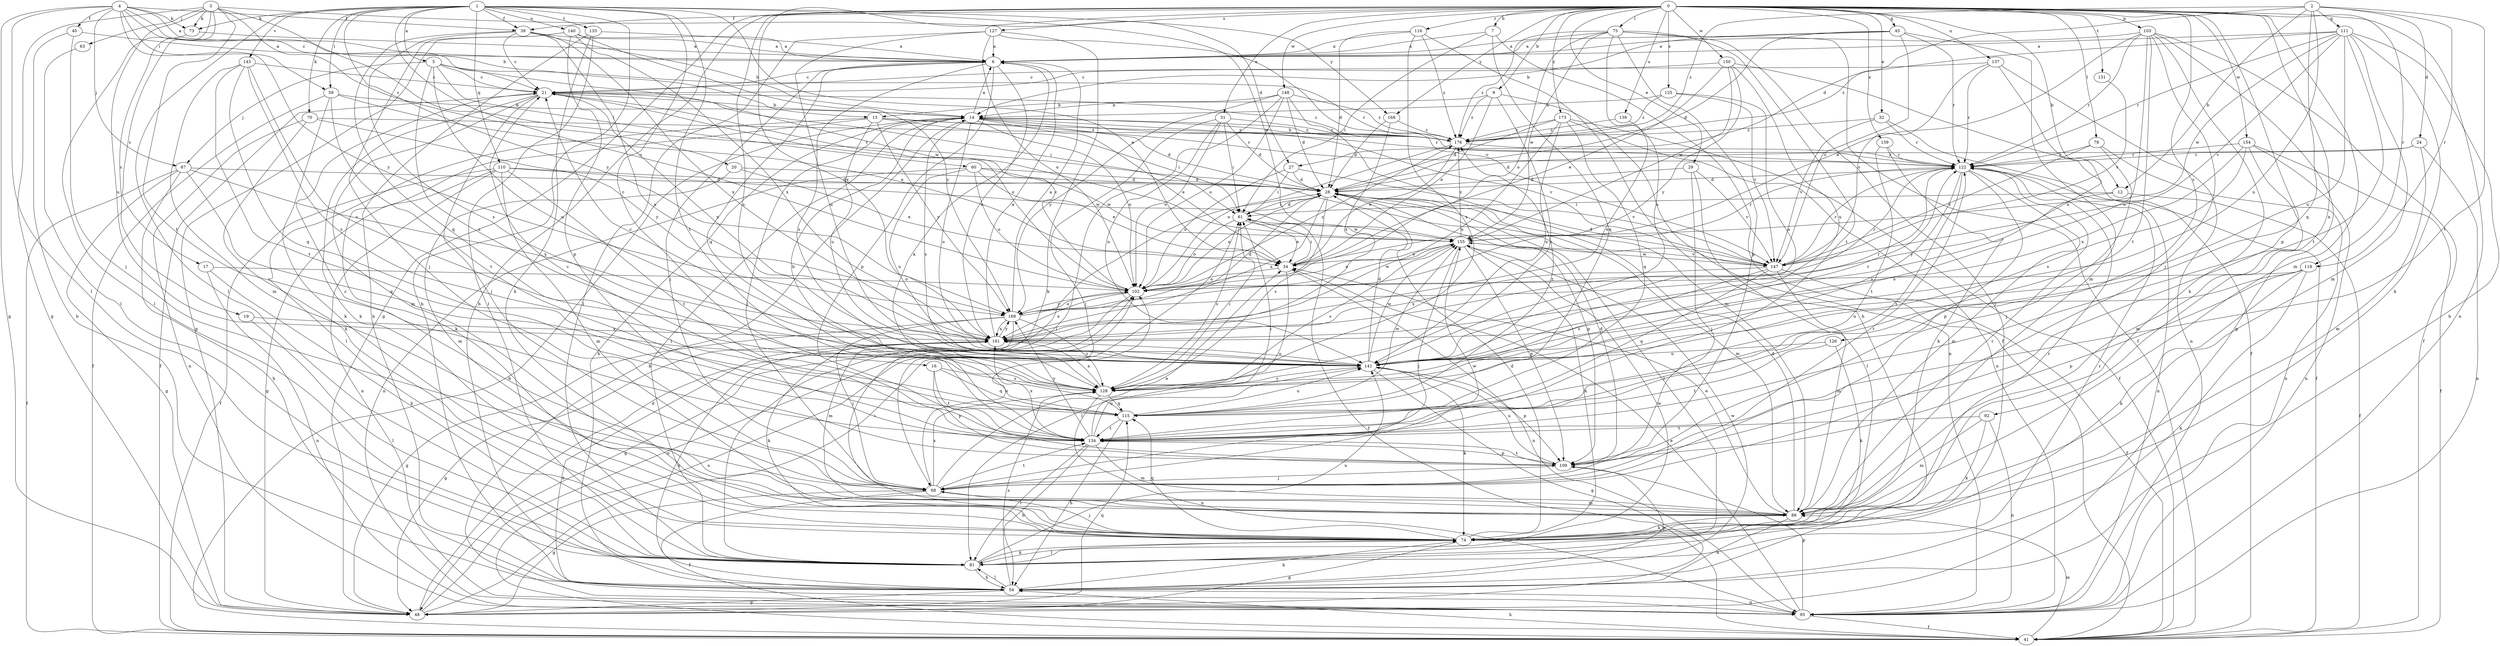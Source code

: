strict digraph  {
0;
1;
2;
3;
4;
5;
6;
7;
9;
12;
13;
14;
16;
17;
19;
20;
21;
24;
27;
28;
29;
31;
32;
34;
39;
40;
41;
45;
48;
54;
59;
60;
61;
63;
67;
68;
70;
73;
74;
75;
78;
81;
88;
92;
95;
102;
103;
109;
110;
111;
115;
116;
118;
122;
125;
126;
127;
128;
131;
133;
134;
137;
139;
140;
141;
143;
147;
148;
150;
154;
155;
159;
161;
168;
169;
173;
176;
0 -> 7  [label=b];
0 -> 9  [label=b];
0 -> 12  [label=b];
0 -> 29  [label=e];
0 -> 31  [label=e];
0 -> 32  [label=e];
0 -> 39  [label=f];
0 -> 45  [label=g];
0 -> 48  [label=g];
0 -> 54  [label=h];
0 -> 75  [label=l];
0 -> 78  [label=l];
0 -> 88  [label=m];
0 -> 92  [label=n];
0 -> 95  [label=n];
0 -> 103  [label=p];
0 -> 109  [label=p];
0 -> 116  [label=r];
0 -> 118  [label=r];
0 -> 125  [label=s];
0 -> 126  [label=s];
0 -> 127  [label=s];
0 -> 128  [label=s];
0 -> 131  [label=t];
0 -> 137  [label=u];
0 -> 139  [label=u];
0 -> 148  [label=w];
0 -> 150  [label=w];
0 -> 154  [label=w];
0 -> 159  [label=x];
0 -> 161  [label=x];
0 -> 168  [label=y];
0 -> 173  [label=z];
1 -> 5  [label=a];
1 -> 16  [label=c];
1 -> 34  [label=e];
1 -> 39  [label=f];
1 -> 54  [label=h];
1 -> 59  [label=i];
1 -> 70  [label=k];
1 -> 73  [label=k];
1 -> 81  [label=l];
1 -> 102  [label=o];
1 -> 110  [label=q];
1 -> 133  [label=t];
1 -> 134  [label=t];
1 -> 140  [label=u];
1 -> 143  [label=v];
1 -> 155  [label=w];
1 -> 168  [label=y];
1 -> 169  [label=y];
2 -> 12  [label=b];
2 -> 24  [label=d];
2 -> 27  [label=d];
2 -> 111  [label=q];
2 -> 115  [label=q];
2 -> 118  [label=r];
2 -> 134  [label=t];
2 -> 141  [label=u];
2 -> 176  [label=z];
3 -> 17  [label=c];
3 -> 19  [label=c];
3 -> 20  [label=c];
3 -> 27  [label=d];
3 -> 48  [label=g];
3 -> 63  [label=j];
3 -> 73  [label=k];
3 -> 134  [label=t];
3 -> 141  [label=u];
3 -> 147  [label=v];
4 -> 6  [label=a];
4 -> 13  [label=b];
4 -> 21  [label=c];
4 -> 39  [label=f];
4 -> 40  [label=f];
4 -> 48  [label=g];
4 -> 59  [label=i];
4 -> 67  [label=j];
4 -> 73  [label=k];
4 -> 81  [label=l];
4 -> 169  [label=y];
5 -> 21  [label=c];
5 -> 60  [label=i];
5 -> 67  [label=j];
5 -> 122  [label=r];
5 -> 128  [label=s];
5 -> 141  [label=u];
5 -> 155  [label=w];
6 -> 21  [label=c];
6 -> 68  [label=j];
6 -> 109  [label=p];
6 -> 115  [label=q];
6 -> 128  [label=s];
6 -> 161  [label=x];
7 -> 6  [label=a];
7 -> 41  [label=f];
7 -> 61  [label=i];
7 -> 115  [label=q];
9 -> 13  [label=b];
9 -> 34  [label=e];
9 -> 95  [label=n];
9 -> 128  [label=s];
9 -> 176  [label=z];
12 -> 41  [label=f];
12 -> 61  [label=i];
12 -> 169  [label=y];
13 -> 61  [label=i];
13 -> 74  [label=k];
13 -> 81  [label=l];
13 -> 122  [label=r];
13 -> 141  [label=u];
13 -> 169  [label=y];
13 -> 176  [label=z];
14 -> 6  [label=a];
14 -> 28  [label=d];
14 -> 34  [label=e];
14 -> 54  [label=h];
14 -> 68  [label=j];
14 -> 81  [label=l];
14 -> 102  [label=o];
14 -> 122  [label=r];
14 -> 128  [label=s];
14 -> 141  [label=u];
14 -> 147  [label=v];
14 -> 176  [label=z];
16 -> 109  [label=p];
16 -> 115  [label=q];
16 -> 128  [label=s];
16 -> 134  [label=t];
17 -> 74  [label=k];
17 -> 95  [label=n];
17 -> 102  [label=o];
19 -> 81  [label=l];
19 -> 161  [label=x];
20 -> 28  [label=d];
20 -> 34  [label=e];
20 -> 88  [label=m];
21 -> 14  [label=b];
21 -> 41  [label=f];
21 -> 61  [label=i];
21 -> 68  [label=j];
21 -> 74  [label=k];
21 -> 88  [label=m];
21 -> 102  [label=o];
21 -> 161  [label=x];
24 -> 28  [label=d];
24 -> 88  [label=m];
24 -> 95  [label=n];
24 -> 122  [label=r];
27 -> 28  [label=d];
27 -> 61  [label=i];
27 -> 102  [label=o];
27 -> 147  [label=v];
28 -> 61  [label=i];
28 -> 81  [label=l];
28 -> 88  [label=m];
28 -> 102  [label=o];
28 -> 109  [label=p];
28 -> 128  [label=s];
28 -> 161  [label=x];
29 -> 28  [label=d];
29 -> 68  [label=j];
29 -> 81  [label=l];
29 -> 147  [label=v];
31 -> 28  [label=d];
31 -> 61  [label=i];
31 -> 68  [label=j];
31 -> 102  [label=o];
31 -> 141  [label=u];
31 -> 176  [label=z];
32 -> 41  [label=f];
32 -> 122  [label=r];
32 -> 147  [label=v];
32 -> 176  [label=z];
34 -> 61  [label=i];
34 -> 81  [label=l];
34 -> 95  [label=n];
34 -> 102  [label=o];
39 -> 6  [label=a];
39 -> 14  [label=b];
39 -> 21  [label=c];
39 -> 115  [label=q];
39 -> 128  [label=s];
39 -> 141  [label=u];
39 -> 161  [label=x];
40 -> 6  [label=a];
40 -> 54  [label=h];
40 -> 68  [label=j];
41 -> 14  [label=b];
41 -> 54  [label=h];
41 -> 88  [label=m];
41 -> 102  [label=o];
45 -> 6  [label=a];
45 -> 14  [label=b];
45 -> 28  [label=d];
45 -> 88  [label=m];
45 -> 122  [label=r];
45 -> 147  [label=v];
48 -> 28  [label=d];
48 -> 61  [label=i];
48 -> 102  [label=o];
48 -> 115  [label=q];
54 -> 48  [label=g];
54 -> 74  [label=k];
54 -> 81  [label=l];
54 -> 95  [label=n];
54 -> 109  [label=p];
54 -> 128  [label=s];
54 -> 155  [label=w];
54 -> 161  [label=x];
59 -> 14  [label=b];
59 -> 34  [label=e];
59 -> 41  [label=f];
59 -> 74  [label=k];
59 -> 134  [label=t];
60 -> 28  [label=d];
60 -> 34  [label=e];
60 -> 95  [label=n];
60 -> 102  [label=o];
60 -> 141  [label=u];
60 -> 155  [label=w];
61 -> 28  [label=d];
61 -> 34  [label=e];
61 -> 41  [label=f];
61 -> 102  [label=o];
61 -> 128  [label=s];
61 -> 155  [label=w];
63 -> 81  [label=l];
67 -> 28  [label=d];
67 -> 41  [label=f];
67 -> 48  [label=g];
67 -> 54  [label=h];
67 -> 115  [label=q];
67 -> 161  [label=x];
68 -> 21  [label=c];
68 -> 34  [label=e];
68 -> 41  [label=f];
68 -> 48  [label=g];
68 -> 88  [label=m];
68 -> 102  [label=o];
68 -> 122  [label=r];
68 -> 128  [label=s];
68 -> 134  [label=t];
68 -> 155  [label=w];
70 -> 74  [label=k];
70 -> 95  [label=n];
70 -> 169  [label=y];
70 -> 176  [label=z];
73 -> 6  [label=a];
73 -> 81  [label=l];
74 -> 28  [label=d];
74 -> 48  [label=g];
74 -> 68  [label=j];
74 -> 81  [label=l];
74 -> 115  [label=q];
74 -> 122  [label=r];
75 -> 6  [label=a];
75 -> 41  [label=f];
75 -> 81  [label=l];
75 -> 102  [label=o];
75 -> 109  [label=p];
75 -> 134  [label=t];
75 -> 141  [label=u];
75 -> 155  [label=w];
75 -> 176  [label=z];
78 -> 68  [label=j];
78 -> 95  [label=n];
78 -> 122  [label=r];
78 -> 147  [label=v];
81 -> 54  [label=h];
81 -> 74  [label=k];
81 -> 122  [label=r];
81 -> 141  [label=u];
81 -> 155  [label=w];
88 -> 28  [label=d];
88 -> 34  [label=e];
88 -> 54  [label=h];
88 -> 74  [label=k];
88 -> 122  [label=r];
92 -> 74  [label=k];
92 -> 88  [label=m];
92 -> 95  [label=n];
92 -> 134  [label=t];
95 -> 14  [label=b];
95 -> 34  [label=e];
95 -> 41  [label=f];
95 -> 109  [label=p];
95 -> 161  [label=x];
102 -> 21  [label=c];
102 -> 48  [label=g];
102 -> 122  [label=r];
102 -> 155  [label=w];
102 -> 161  [label=x];
102 -> 169  [label=y];
102 -> 176  [label=z];
103 -> 6  [label=a];
103 -> 34  [label=e];
103 -> 41  [label=f];
103 -> 48  [label=g];
103 -> 68  [label=j];
103 -> 74  [label=k];
103 -> 122  [label=r];
103 -> 134  [label=t];
103 -> 141  [label=u];
109 -> 28  [label=d];
109 -> 68  [label=j];
109 -> 134  [label=t];
109 -> 141  [label=u];
110 -> 28  [label=d];
110 -> 41  [label=f];
110 -> 48  [label=g];
110 -> 88  [label=m];
110 -> 95  [label=n];
110 -> 134  [label=t];
110 -> 155  [label=w];
111 -> 6  [label=a];
111 -> 54  [label=h];
111 -> 74  [label=k];
111 -> 88  [label=m];
111 -> 122  [label=r];
111 -> 134  [label=t];
111 -> 141  [label=u];
111 -> 147  [label=v];
111 -> 155  [label=w];
111 -> 176  [label=z];
115 -> 14  [label=b];
115 -> 54  [label=h];
115 -> 134  [label=t];
115 -> 141  [label=u];
115 -> 155  [label=w];
115 -> 176  [label=z];
116 -> 6  [label=a];
116 -> 28  [label=d];
116 -> 54  [label=h];
116 -> 128  [label=s];
116 -> 176  [label=z];
118 -> 54  [label=h];
118 -> 74  [label=k];
118 -> 102  [label=o];
118 -> 109  [label=p];
118 -> 141  [label=u];
122 -> 28  [label=d];
122 -> 88  [label=m];
122 -> 95  [label=n];
122 -> 109  [label=p];
122 -> 128  [label=s];
122 -> 134  [label=t];
125 -> 14  [label=b];
125 -> 141  [label=u];
125 -> 147  [label=v];
125 -> 176  [label=z];
126 -> 74  [label=k];
126 -> 134  [label=t];
126 -> 141  [label=u];
127 -> 6  [label=a];
127 -> 74  [label=k];
127 -> 81  [label=l];
127 -> 102  [label=o];
127 -> 141  [label=u];
127 -> 147  [label=v];
128 -> 61  [label=i];
128 -> 95  [label=n];
128 -> 115  [label=q];
128 -> 161  [label=x];
131 -> 147  [label=v];
133 -> 6  [label=a];
133 -> 54  [label=h];
133 -> 74  [label=k];
133 -> 81  [label=l];
134 -> 6  [label=a];
134 -> 21  [label=c];
134 -> 54  [label=h];
134 -> 61  [label=i];
134 -> 81  [label=l];
134 -> 88  [label=m];
134 -> 109  [label=p];
134 -> 141  [label=u];
134 -> 161  [label=x];
134 -> 169  [label=y];
137 -> 21  [label=c];
137 -> 95  [label=n];
137 -> 122  [label=r];
137 -> 147  [label=v];
137 -> 161  [label=x];
139 -> 161  [label=x];
139 -> 176  [label=z];
140 -> 6  [label=a];
140 -> 48  [label=g];
140 -> 68  [label=j];
140 -> 109  [label=p];
140 -> 161  [label=x];
140 -> 169  [label=y];
141 -> 21  [label=c];
141 -> 28  [label=d];
141 -> 48  [label=g];
141 -> 74  [label=k];
141 -> 109  [label=p];
141 -> 122  [label=r];
141 -> 128  [label=s];
141 -> 155  [label=w];
143 -> 21  [label=c];
143 -> 88  [label=m];
143 -> 115  [label=q];
143 -> 128  [label=s];
143 -> 134  [label=t];
143 -> 141  [label=u];
147 -> 28  [label=d];
147 -> 41  [label=f];
147 -> 88  [label=m];
147 -> 115  [label=q];
147 -> 122  [label=r];
147 -> 128  [label=s];
147 -> 155  [label=w];
147 -> 161  [label=x];
148 -> 14  [label=b];
148 -> 28  [label=d];
148 -> 81  [label=l];
148 -> 88  [label=m];
148 -> 102  [label=o];
148 -> 169  [label=y];
148 -> 176  [label=z];
150 -> 21  [label=c];
150 -> 34  [label=e];
150 -> 41  [label=f];
150 -> 141  [label=u];
150 -> 155  [label=w];
150 -> 169  [label=y];
154 -> 41  [label=f];
154 -> 88  [label=m];
154 -> 95  [label=n];
154 -> 122  [label=r];
154 -> 128  [label=s];
154 -> 161  [label=x];
155 -> 34  [label=e];
155 -> 68  [label=j];
155 -> 74  [label=k];
155 -> 102  [label=o];
155 -> 109  [label=p];
155 -> 122  [label=r];
155 -> 128  [label=s];
155 -> 147  [label=v];
155 -> 176  [label=z];
159 -> 74  [label=k];
159 -> 122  [label=r];
159 -> 134  [label=t];
161 -> 6  [label=a];
161 -> 48  [label=g];
161 -> 74  [label=k];
161 -> 122  [label=r];
161 -> 141  [label=u];
161 -> 169  [label=y];
168 -> 28  [label=d];
168 -> 161  [label=x];
168 -> 176  [label=z];
169 -> 6  [label=a];
169 -> 28  [label=d];
169 -> 48  [label=g];
169 -> 68  [label=j];
169 -> 88  [label=m];
169 -> 102  [label=o];
169 -> 128  [label=s];
169 -> 161  [label=x];
173 -> 28  [label=d];
173 -> 41  [label=f];
173 -> 95  [label=n];
173 -> 115  [label=q];
173 -> 141  [label=u];
173 -> 161  [label=x];
173 -> 176  [label=z];
176 -> 14  [label=b];
176 -> 21  [label=c];
176 -> 34  [label=e];
176 -> 102  [label=o];
176 -> 122  [label=r];
}
